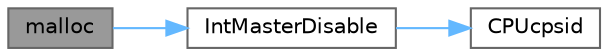 digraph "malloc"
{
 // LATEX_PDF_SIZE
  bgcolor="transparent";
  edge [fontname=Helvetica,fontsize=10,labelfontname=Helvetica,labelfontsize=10];
  node [fontname=Helvetica,fontsize=10,shape=box,height=0.2,width=0.4];
  rankdir="LR";
  Node1 [id="Node000001",label="malloc",height=0.2,width=0.4,color="gray40", fillcolor="grey60", style="filled", fontcolor="black",tooltip="Custom implementation of malloc to trap unwanted allocations."];
  Node1 -> Node2 [id="edge1_Node000001_Node000002",color="steelblue1",style="solid",tooltip=" "];
  Node2 [id="Node000002",label="IntMasterDisable",height=0.2,width=0.4,color="grey40", fillcolor="white", style="filled",URL="$group__interrupt__api.html#gae3724c6b65b8461cf0441f09b13fadf5",tooltip=" "];
  Node2 -> Node3 [id="edge2_Node000002_Node000003",color="steelblue1",style="solid",tooltip=" "];
  Node3 [id="Node000003",label="CPUcpsid",height=0.2,width=0.4,color="grey40", fillcolor="white", style="filled",URL="$cpu_8h.html#a491d851c4f7fff1f9f66aa778b0671b0",tooltip=" "];
}
